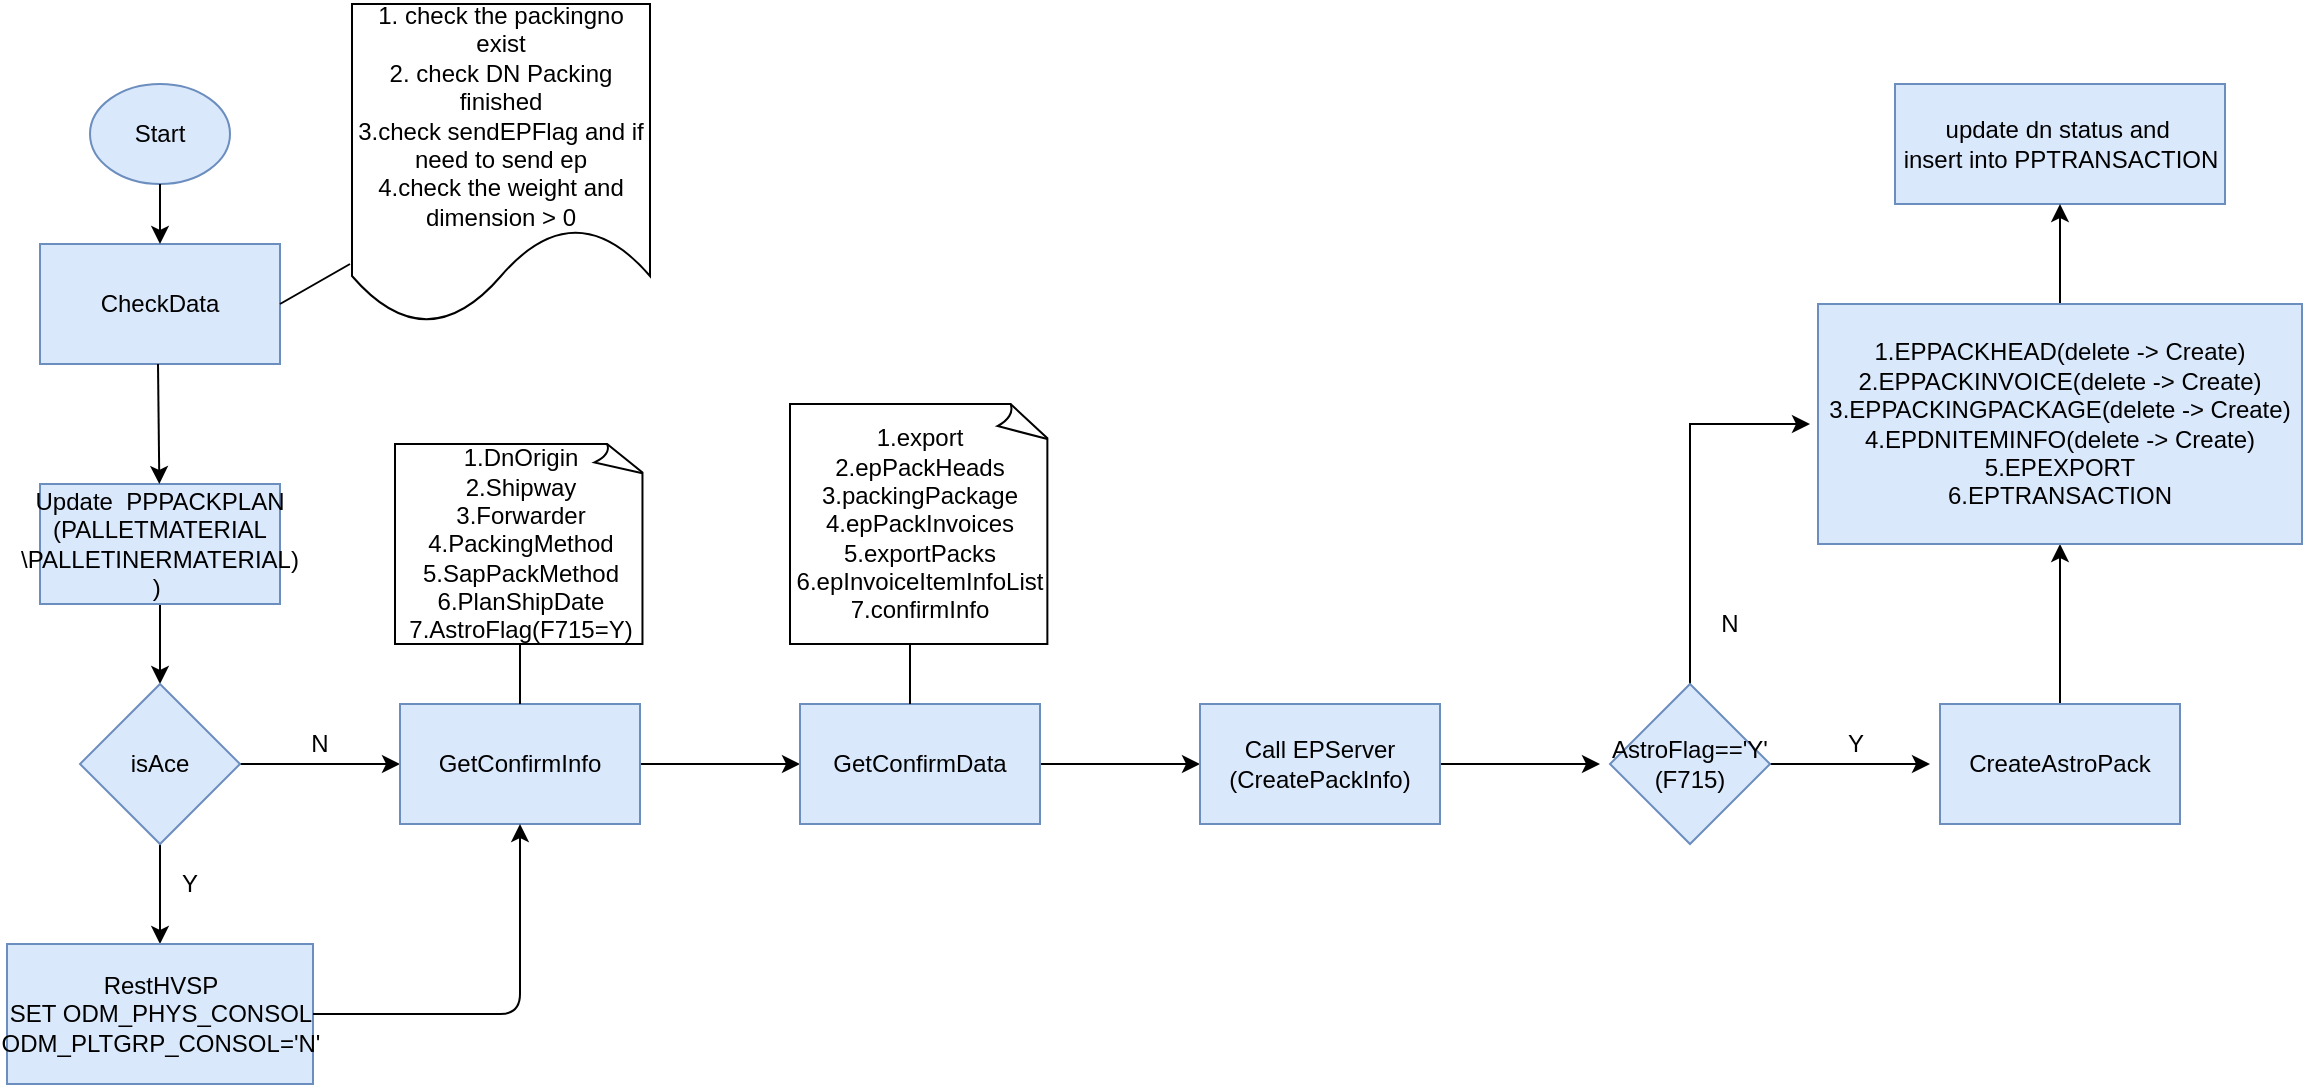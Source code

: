 <mxfile version="11.1.1" type="device"><diagram id="SXmedEiZ9eLQTc0k0HT1" name="第 1 页"><mxGraphModel dx="1396" dy="477" grid="1" gridSize="10" guides="1" tooltips="1" connect="1" arrows="1" fold="1" page="1" pageScale="1" pageWidth="583" pageHeight="827" math="0" shadow="0"><root><mxCell id="0"/><mxCell id="1" parent="0"/><mxCell id="PEk8riD-BwtLEafSPhfW-1" value="Start" style="ellipse;whiteSpace=wrap;html=1;fillColor=#dae8fc;strokeColor=#6c8ebf;" vertex="1" parent="1"><mxGeometry x="40" y="40" width="70" height="50" as="geometry"/></mxCell><mxCell id="PEk8riD-BwtLEafSPhfW-2" value="&lt;span style=&quot;white-space: normal&quot;&gt;CheckData&lt;/span&gt;" style="rounded=0;whiteSpace=wrap;html=1;fillColor=#dae8fc;strokeColor=#6c8ebf;" vertex="1" parent="1"><mxGeometry x="15" y="120" width="120" height="60" as="geometry"/></mxCell><mxCell id="PEk8riD-BwtLEafSPhfW-6" value="1. check the packingno exist&lt;br&gt;2. check&amp;nbsp;DN Packing finished&lt;br&gt;3.check sendEPFlag and if need to send ep&lt;br&gt;4.check the weight and dimension &amp;gt; 0" style="shape=document;whiteSpace=wrap;html=1;boundedLbl=1;" vertex="1" parent="1"><mxGeometry x="171" width="149" height="160" as="geometry"/></mxCell><mxCell id="PEk8riD-BwtLEafSPhfW-11" value="" style="endArrow=none;html=1;exitX=1;exitY=0.5;exitDx=0;exitDy=0;" edge="1" parent="1" source="PEk8riD-BwtLEafSPhfW-2"><mxGeometry width="50" height="50" relative="1" as="geometry"><mxPoint x="140" y="160" as="sourcePoint"/><mxPoint x="170" y="130" as="targetPoint"/></mxGeometry></mxCell><mxCell id="PEk8riD-BwtLEafSPhfW-28" value="" style="edgeStyle=orthogonalEdgeStyle;rounded=0;orthogonalLoop=1;jettySize=auto;html=1;" edge="1" parent="1" source="PEk8riD-BwtLEafSPhfW-20" target="PEk8riD-BwtLEafSPhfW-22"><mxGeometry relative="1" as="geometry"/></mxCell><mxCell id="PEk8riD-BwtLEafSPhfW-20" value="Update&amp;nbsp; PPPACKPLAN&lt;br&gt;(PALLETMATERIAL \PALLETINERMATERIAL)&lt;br&gt;)&amp;nbsp;" style="rounded=0;whiteSpace=wrap;html=1;fillColor=#dae8fc;strokeColor=#6c8ebf;" vertex="1" parent="1"><mxGeometry x="15" y="240" width="120" height="60" as="geometry"/></mxCell><mxCell id="PEk8riD-BwtLEafSPhfW-13" value="" style="endArrow=classic;html=1;exitX=0.5;exitY=1;exitDx=0;exitDy=0;entryX=0.5;entryY=0;entryDx=0;entryDy=0;" edge="1" parent="1" source="PEk8riD-BwtLEafSPhfW-1" target="PEk8riD-BwtLEafSPhfW-2"><mxGeometry width="50" height="50" relative="1" as="geometry"><mxPoint x="90" y="80" as="sourcePoint"/><mxPoint x="90" y="160" as="targetPoint"/></mxGeometry></mxCell><mxCell id="PEk8riD-BwtLEafSPhfW-14" value="" style="endArrow=classic;html=1;" edge="1" parent="1" target="PEk8riD-BwtLEafSPhfW-20"><mxGeometry width="50" height="50" relative="1" as="geometry"><mxPoint x="74" y="180" as="sourcePoint"/><mxPoint x="75" y="220" as="targetPoint"/></mxGeometry></mxCell><mxCell id="PEk8riD-BwtLEafSPhfW-24" value="" style="edgeStyle=orthogonalEdgeStyle;rounded=0;orthogonalLoop=1;jettySize=auto;html=1;entryX=0;entryY=0.5;entryDx=0;entryDy=0;" edge="1" parent="1" source="PEk8riD-BwtLEafSPhfW-22" target="PEk8riD-BwtLEafSPhfW-31"><mxGeometry relative="1" as="geometry"><mxPoint x="195" y="460" as="targetPoint"/></mxGeometry></mxCell><mxCell id="PEk8riD-BwtLEafSPhfW-26" value="" style="edgeStyle=orthogonalEdgeStyle;rounded=0;orthogonalLoop=1;jettySize=auto;html=1;entryX=0.5;entryY=0;entryDx=0;entryDy=0;" edge="1" parent="1" source="PEk8riD-BwtLEafSPhfW-22" target="PEk8riD-BwtLEafSPhfW-27"><mxGeometry relative="1" as="geometry"><mxPoint x="75" y="600" as="targetPoint"/></mxGeometry></mxCell><mxCell id="PEk8riD-BwtLEafSPhfW-22" value="isAce" style="rhombus;whiteSpace=wrap;html=1;fillColor=#dae8fc;strokeColor=#6c8ebf;" vertex="1" parent="1"><mxGeometry x="35" y="340" width="80" height="80" as="geometry"/></mxCell><mxCell id="PEk8riD-BwtLEafSPhfW-27" value="RestHVSP&lt;br&gt;SET ODM_PHYS_CONSOL&lt;br&gt;ODM_PLTGRP_CONSOL='N'" style="rounded=0;whiteSpace=wrap;html=1;fillColor=#dae8fc;strokeColor=#6c8ebf;" vertex="1" parent="1"><mxGeometry x="-1.5" y="470" width="153" height="70" as="geometry"/></mxCell><mxCell id="PEk8riD-BwtLEafSPhfW-29" value="Y" style="text;html=1;strokeColor=none;fillColor=none;align=center;verticalAlign=middle;whiteSpace=wrap;rounded=0;" vertex="1" parent="1"><mxGeometry x="70" y="430" width="40" height="20" as="geometry"/></mxCell><mxCell id="PEk8riD-BwtLEafSPhfW-30" value="N" style="text;html=1;strokeColor=none;fillColor=none;align=center;verticalAlign=middle;whiteSpace=wrap;rounded=0;" vertex="1" parent="1"><mxGeometry x="135" y="360" width="40" height="20" as="geometry"/></mxCell><mxCell id="PEk8riD-BwtLEafSPhfW-39" value="" style="edgeStyle=orthogonalEdgeStyle;rounded=0;orthogonalLoop=1;jettySize=auto;html=1;" edge="1" parent="1" source="PEk8riD-BwtLEafSPhfW-31" target="PEk8riD-BwtLEafSPhfW-38"><mxGeometry relative="1" as="geometry"/></mxCell><mxCell id="PEk8riD-BwtLEafSPhfW-31" value="GetConfirmInfo" style="rounded=0;whiteSpace=wrap;html=1;fillColor=#dae8fc;strokeColor=#6c8ebf;" vertex="1" parent="1"><mxGeometry x="195" y="350" width="120" height="60" as="geometry"/></mxCell><mxCell id="PEk8riD-BwtLEafSPhfW-47" value="" style="edgeStyle=orthogonalEdgeStyle;rounded=0;orthogonalLoop=1;jettySize=auto;html=1;" edge="1" parent="1" source="PEk8riD-BwtLEafSPhfW-38" target="PEk8riD-BwtLEafSPhfW-46"><mxGeometry relative="1" as="geometry"/></mxCell><mxCell id="PEk8riD-BwtLEafSPhfW-38" value="GetConfirmData" style="rounded=0;whiteSpace=wrap;html=1;fillColor=#dae8fc;strokeColor=#6c8ebf;" vertex="1" parent="1"><mxGeometry x="395" y="350" width="120" height="60" as="geometry"/></mxCell><mxCell id="PEk8riD-BwtLEafSPhfW-52" value="" style="edgeStyle=orthogonalEdgeStyle;rounded=0;orthogonalLoop=1;jettySize=auto;html=1;" edge="1" parent="1" source="PEk8riD-BwtLEafSPhfW-46"><mxGeometry relative="1" as="geometry"><mxPoint x="795" y="380" as="targetPoint"/></mxGeometry></mxCell><mxCell id="PEk8riD-BwtLEafSPhfW-46" value="Call EPServer&lt;br&gt;(CreatePackInfo)" style="rounded=0;whiteSpace=wrap;html=1;fillColor=#dae8fc;strokeColor=#6c8ebf;" vertex="1" parent="1"><mxGeometry x="595" y="350" width="120" height="60" as="geometry"/></mxCell><mxCell id="PEk8riD-BwtLEafSPhfW-33" value="" style="endArrow=classic;html=1;entryX=0.5;entryY=1;entryDx=0;entryDy=0;exitX=1;exitY=0.5;exitDx=0;exitDy=0;" edge="1" parent="1" source="PEk8riD-BwtLEafSPhfW-27" target="PEk8riD-BwtLEafSPhfW-31"><mxGeometry width="50" height="50" relative="1" as="geometry"><mxPoint x="120" y="530" as="sourcePoint"/><mxPoint x="170" y="480" as="targetPoint"/><Array as="points"><mxPoint x="255" y="505"/></Array></mxGeometry></mxCell><mxCell id="PEk8riD-BwtLEafSPhfW-36" value="1.DnOrigin&lt;br&gt;2.Shipway&lt;br&gt;3.Forwarder&lt;br&gt;4.PackingMethod&lt;br&gt;5.SapPackMethod&lt;br&gt;6.PlanShipDate&lt;br&gt;7.AstroFlag(F715=Y)" style="whiteSpace=wrap;html=1;shape=mxgraph.basic.document" vertex="1" parent="1"><mxGeometry x="192.5" y="220" width="125" height="100" as="geometry"/></mxCell><mxCell id="PEk8riD-BwtLEafSPhfW-37" value="" style="endArrow=none;html=1;entryX=0.5;entryY=1;entryDx=0;entryDy=0;entryPerimeter=0;exitX=0.5;exitY=0;exitDx=0;exitDy=0;" edge="1" parent="1" source="PEk8riD-BwtLEafSPhfW-31" target="PEk8riD-BwtLEafSPhfW-36"><mxGeometry width="50" height="50" relative="1" as="geometry"><mxPoint x="250" y="360" as="sourcePoint"/><mxPoint x="300" y="310" as="targetPoint"/></mxGeometry></mxCell><mxCell id="PEk8riD-BwtLEafSPhfW-40" value="1.export&lt;br&gt;2.epPackHeads&lt;br&gt;3.packingPackage&lt;br&gt;4.epPackInvoices&lt;br&gt;5.exportPacks&lt;br&gt;6.epInvoiceItemInfoList&lt;br&gt;7.confirmInfo" style="whiteSpace=wrap;html=1;shape=mxgraph.basic.document" vertex="1" parent="1"><mxGeometry x="390" y="200" width="130" height="120" as="geometry"/></mxCell><mxCell id="PEk8riD-BwtLEafSPhfW-41" value="" style="endArrow=none;html=1;entryX=0.5;entryY=1;entryDx=0;entryDy=0;entryPerimeter=0;exitX=0.5;exitY=0;exitDx=0;exitDy=0;" edge="1" parent="1"><mxGeometry width="50" height="50" relative="1" as="geometry"><mxPoint x="450" y="350" as="sourcePoint"/><mxPoint x="450" y="320" as="targetPoint"/></mxGeometry></mxCell><mxCell id="PEk8riD-BwtLEafSPhfW-55" value="" style="edgeStyle=orthogonalEdgeStyle;rounded=0;orthogonalLoop=1;jettySize=auto;html=1;" edge="1" parent="1" source="PEk8riD-BwtLEafSPhfW-53"><mxGeometry relative="1" as="geometry"><mxPoint x="960" y="380" as="targetPoint"/></mxGeometry></mxCell><mxCell id="PEk8riD-BwtLEafSPhfW-57" value="" style="edgeStyle=orthogonalEdgeStyle;rounded=0;orthogonalLoop=1;jettySize=auto;html=1;" edge="1" parent="1" source="PEk8riD-BwtLEafSPhfW-53"><mxGeometry relative="1" as="geometry"><mxPoint x="900" y="210" as="targetPoint"/><Array as="points"><mxPoint x="840" y="240"/><mxPoint x="840" y="240"/></Array></mxGeometry></mxCell><mxCell id="PEk8riD-BwtLEafSPhfW-53" value="AstroFlag=='Y'&lt;br&gt;(F715)" style="rhombus;whiteSpace=wrap;html=1;fillColor=#dae8fc;strokeColor=#6c8ebf;" vertex="1" parent="1"><mxGeometry x="800" y="340" width="80" height="80" as="geometry"/></mxCell><mxCell id="PEk8riD-BwtLEafSPhfW-68" value="" style="edgeStyle=orthogonalEdgeStyle;rounded=0;orthogonalLoop=1;jettySize=auto;html=1;" edge="1" parent="1" source="PEk8riD-BwtLEafSPhfW-58" target="PEk8riD-BwtLEafSPhfW-67"><mxGeometry relative="1" as="geometry"/></mxCell><mxCell id="PEk8riD-BwtLEafSPhfW-58" value="CreateAstroPack" style="rounded=0;whiteSpace=wrap;html=1;fillColor=#dae8fc;strokeColor=#6c8ebf;" vertex="1" parent="1"><mxGeometry x="965" y="350" width="120" height="60" as="geometry"/></mxCell><mxCell id="PEk8riD-BwtLEafSPhfW-70" value="update dn status and&amp;nbsp;&lt;br&gt;insert into PPTRANSACTION" style="rounded=0;whiteSpace=wrap;html=1;fillColor=#dae8fc;strokeColor=#6c8ebf;" vertex="1" parent="1"><mxGeometry x="942.5" y="40" width="165" height="60" as="geometry"/></mxCell><mxCell id="PEk8riD-BwtLEafSPhfW-72" value="" style="edgeStyle=orthogonalEdgeStyle;rounded=0;orthogonalLoop=1;jettySize=auto;html=1;" edge="1" parent="1" source="PEk8riD-BwtLEafSPhfW-67" target="PEk8riD-BwtLEafSPhfW-70"><mxGeometry relative="1" as="geometry"/></mxCell><mxCell id="PEk8riD-BwtLEafSPhfW-67" value="1.EPPACKHEAD(delete -&amp;gt; Create)&lt;br&gt;2.EPPACKINVOICE(delete -&amp;gt; Create)&lt;br&gt;3.EPPACKINGPACKAGE(delete -&amp;gt; Create)&lt;br&gt;4.EPDNITEMINFO(delete -&amp;gt; Create)&lt;br&gt;5.EPEXPORT&lt;br&gt;6.EPTRANSACTION" style="rounded=0;whiteSpace=wrap;html=1;fillColor=#dae8fc;strokeColor=#6c8ebf;" vertex="1" parent="1"><mxGeometry x="904" y="150" width="242" height="120" as="geometry"/></mxCell><mxCell id="PEk8riD-BwtLEafSPhfW-59" value="Y" style="text;html=1;strokeColor=none;fillColor=none;align=center;verticalAlign=middle;whiteSpace=wrap;rounded=0;" vertex="1" parent="1"><mxGeometry x="903" y="360" width="40" height="20" as="geometry"/></mxCell><mxCell id="PEk8riD-BwtLEafSPhfW-60" value="N" style="text;html=1;strokeColor=none;fillColor=none;align=center;verticalAlign=middle;whiteSpace=wrap;rounded=0;" vertex="1" parent="1"><mxGeometry x="840" y="300" width="40" height="20" as="geometry"/></mxCell></root></mxGraphModel></diagram></mxfile>